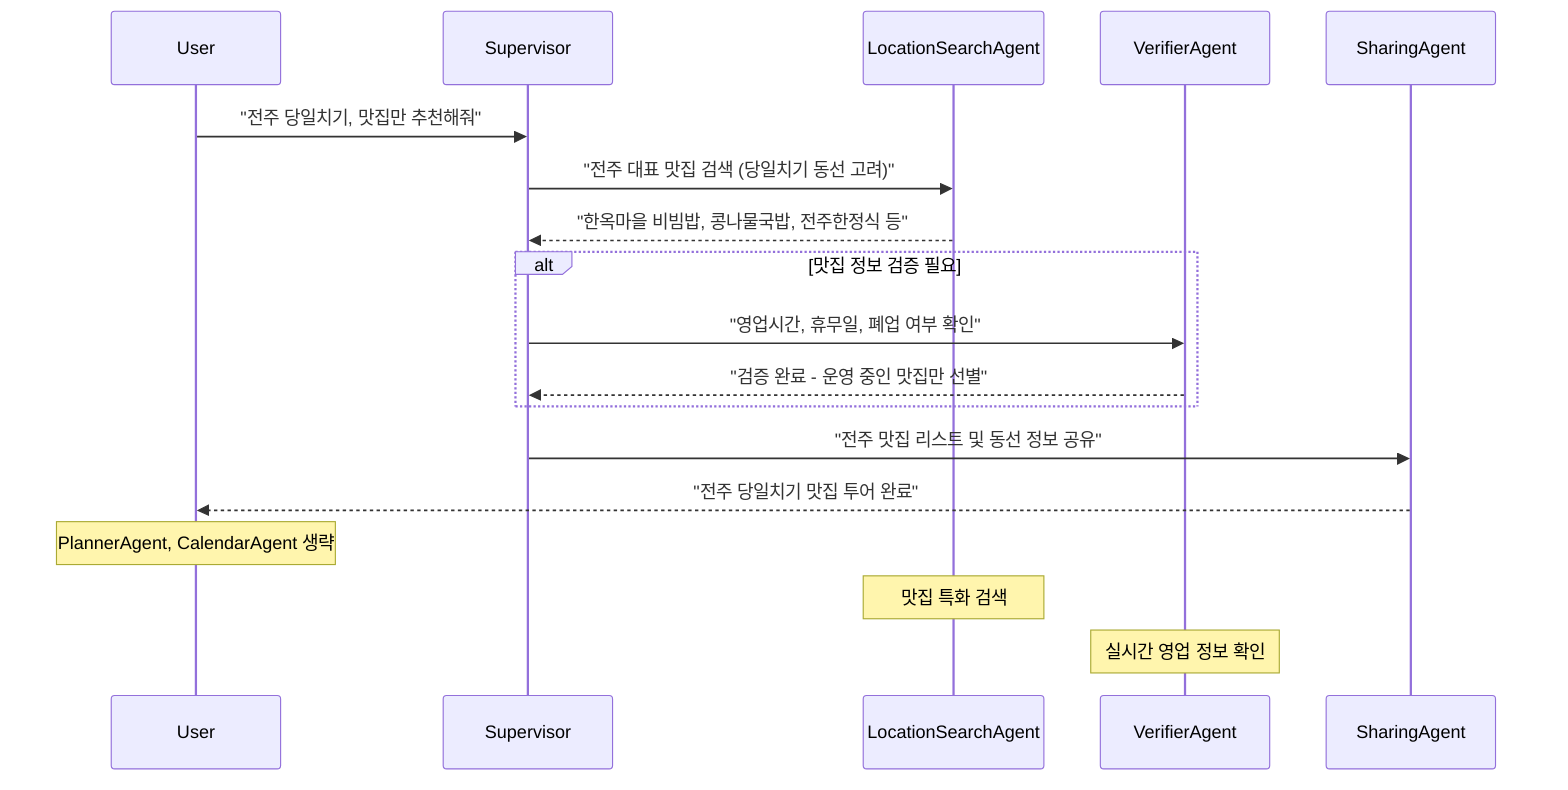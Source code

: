 %% 02_jeonju_food: 전주 당일치기, 맛집만 추천해줘
sequenceDiagram
    participant User
    participant Supervisor
    participant LocationSearchAgent
    participant VerifierAgent
    participant SharingAgent
    
    User->>Supervisor: "전주 당일치기, 맛집만 추천해줘"
    Supervisor->>LocationSearchAgent: "전주 대표 맛집 검색 (당일치기 동선 고려)"
    LocationSearchAgent-->>Supervisor: "한옥마을 비빔밥, 콩나물국밥, 전주한정식 등"
    
    alt 맛집 정보 검증 필요
        Supervisor->>VerifierAgent: "영업시간, 휴무일, 폐업 여부 확인"
        VerifierAgent-->>Supervisor: "검증 완료 - 운영 중인 맛집만 선별"
    end
    
    Supervisor->>SharingAgent: "전주 맛집 리스트 및 동선 정보 공유"
    SharingAgent-->>User: "전주 당일치기 맛집 투어 완료"
    
    Note over User: PlannerAgent, CalendarAgent 생략
    Note over LocationSearchAgent: 맛집 특화 검색
    Note over VerifierAgent: 실시간 영업 정보 확인
